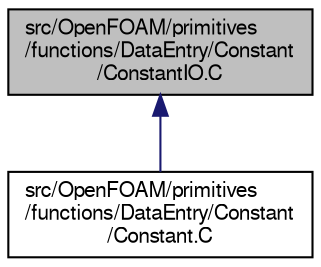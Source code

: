 digraph "src/OpenFOAM/primitives/functions/DataEntry/Constant/ConstantIO.C"
{
  bgcolor="transparent";
  edge [fontname="FreeSans",fontsize="10",labelfontname="FreeSans",labelfontsize="10"];
  node [fontname="FreeSans",fontsize="10",shape=record];
  Node113 [label="src/OpenFOAM/primitives\l/functions/DataEntry/Constant\l/ConstantIO.C",height=0.2,width=0.4,color="black", fillcolor="grey75", style="filled", fontcolor="black"];
  Node113 -> Node114 [dir="back",color="midnightblue",fontsize="10",style="solid",fontname="FreeSans"];
  Node114 [label="src/OpenFOAM/primitives\l/functions/DataEntry/Constant\l/Constant.C",height=0.2,width=0.4,color="black",URL="$a12221.html"];
}
